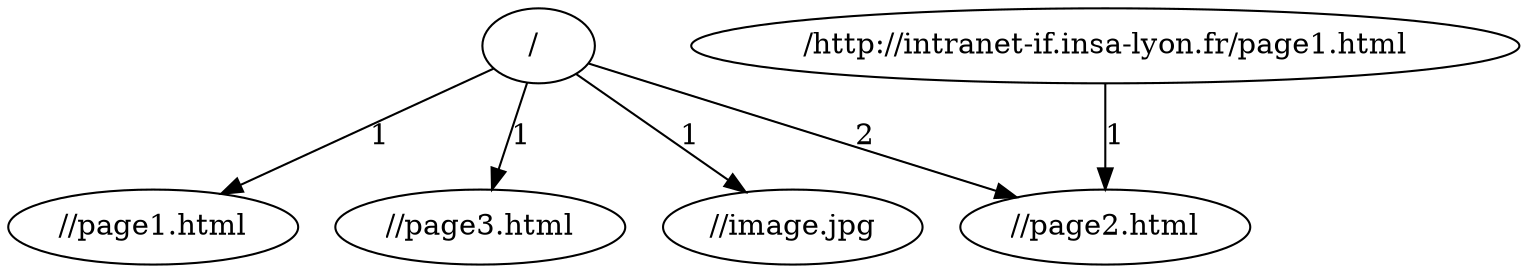 digraph {
node0 [label="//image.jpg"];
node1 [label="/ "];
node2 [label="//page3.html"];
node3 [label="//page2.html"];
node4 [label="/http://intranet-if.insa-lyon.fr/page1.html"];
node5 [label="//page1.html"];
node1 -> node0 [label="1"];
node1 -> node2 [label="1"];
node4 -> node3 [label="1"];
node1 -> node3 [label="2"];
node1 -> node5 [label="1"];
}